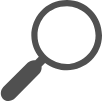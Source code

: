 <mxfile version="14.6.13" type="device"><diagram id="PVZL2-KuZRcB7FSj3dNV" name="Seite-1"><mxGraphModel dx="621" dy="4059" grid="1" gridSize="10" guides="1" tooltips="1" connect="1" arrows="1" fold="1" page="1" pageScale="1" pageWidth="827" pageHeight="1169" math="0" shadow="0"><root><mxCell id="0"/><mxCell id="1" parent="0"/><mxCell id="yKlb7nXuzCvNxwFFMDgf-1" value="" style="pointerEvents=1;shadow=0;dashed=0;html=1;strokeColor=none;labelPosition=center;verticalLabelPosition=bottom;verticalAlign=top;outlineConnect=0;align=center;shape=mxgraph.office.concepts.search;fillColor=#505050;aspect=fixed;" vertex="1" parent="1"><mxGeometry x="40" y="-3480" width="51" height="51" as="geometry"/></mxCell></root></mxGraphModel></diagram></mxfile>
